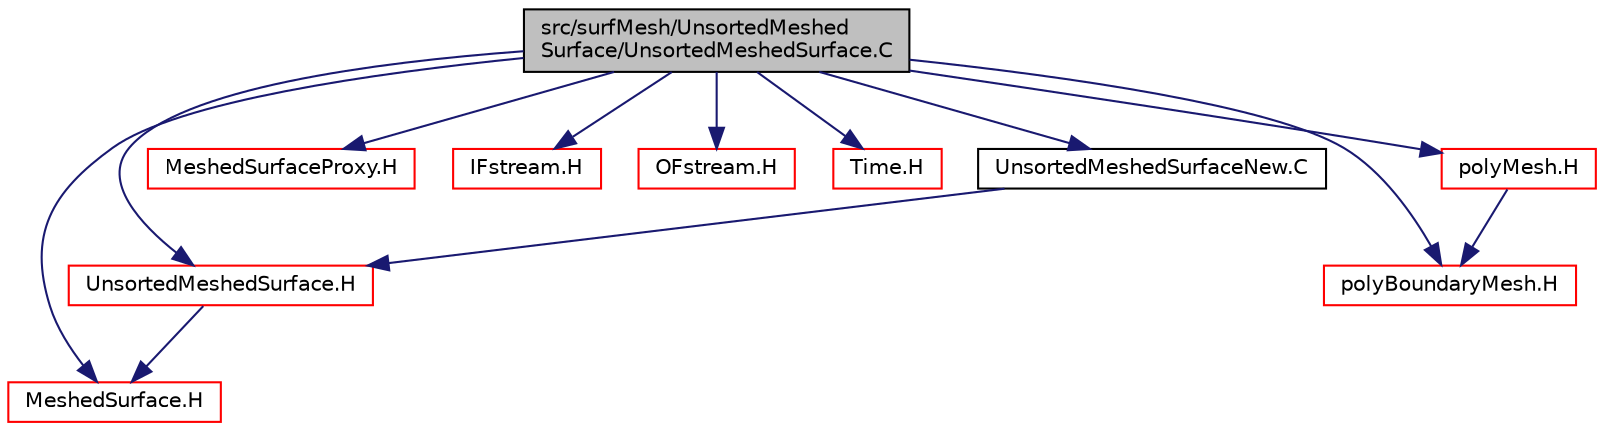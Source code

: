 digraph "src/surfMesh/UnsortedMeshedSurface/UnsortedMeshedSurface.C"
{
  bgcolor="transparent";
  edge [fontname="Helvetica",fontsize="10",labelfontname="Helvetica",labelfontsize="10"];
  node [fontname="Helvetica",fontsize="10",shape=record];
  Node0 [label="src/surfMesh/UnsortedMeshed\lSurface/UnsortedMeshedSurface.C",height=0.2,width=0.4,color="black", fillcolor="grey75", style="filled", fontcolor="black"];
  Node0 -> Node1 [color="midnightblue",fontsize="10",style="solid",fontname="Helvetica"];
  Node1 [label="MeshedSurface.H",height=0.2,width=0.4,color="red",URL="$a15362.html"];
  Node0 -> Node194 [color="midnightblue",fontsize="10",style="solid",fontname="Helvetica"];
  Node194 [label="UnsortedMeshedSurface.H",height=0.2,width=0.4,color="red",URL="$a15659.html"];
  Node194 -> Node1 [color="midnightblue",fontsize="10",style="solid",fontname="Helvetica"];
  Node0 -> Node195 [color="midnightblue",fontsize="10",style="solid",fontname="Helvetica"];
  Node195 [label="MeshedSurfaceProxy.H",height=0.2,width=0.4,color="red",URL="$a15395.html"];
  Node0 -> Node196 [color="midnightblue",fontsize="10",style="solid",fontname="Helvetica"];
  Node196 [label="IFstream.H",height=0.2,width=0.4,color="red",URL="$a09785.html"];
  Node0 -> Node198 [color="midnightblue",fontsize="10",style="solid",fontname="Helvetica"];
  Node198 [label="OFstream.H",height=0.2,width=0.4,color="red",URL="$a09791.html"];
  Node0 -> Node199 [color="midnightblue",fontsize="10",style="solid",fontname="Helvetica"];
  Node199 [label="Time.H",height=0.2,width=0.4,color="red",URL="$a10025.html"];
  Node0 -> Node252 [color="midnightblue",fontsize="10",style="solid",fontname="Helvetica"];
  Node252 [label="polyBoundaryMesh.H",height=0.2,width=0.4,color="red",URL="$a12383.html"];
  Node0 -> Node259 [color="midnightblue",fontsize="10",style="solid",fontname="Helvetica"];
  Node259 [label="polyMesh.H",height=0.2,width=0.4,color="red",URL="$a12398.html"];
  Node259 -> Node252 [color="midnightblue",fontsize="10",style="solid",fontname="Helvetica"];
  Node0 -> Node299 [color="midnightblue",fontsize="10",style="solid",fontname="Helvetica"];
  Node299 [label="UnsortedMeshedSurfaceNew.C",height=0.2,width=0.4,color="black",URL="$a15662.html"];
  Node299 -> Node194 [color="midnightblue",fontsize="10",style="solid",fontname="Helvetica"];
}

